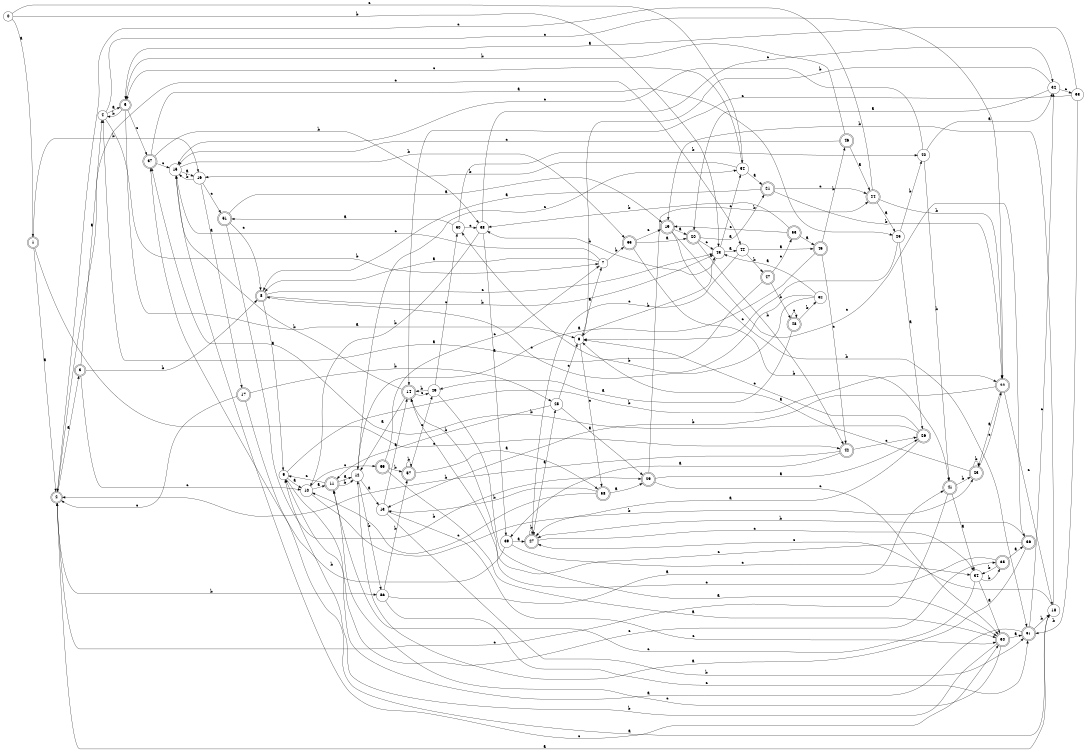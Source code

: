 digraph n48_4 {
__start0 [label="" shape="none"];

rankdir=LR;
size="8,5";

s0 [style="filled", color="black", fillcolor="white" shape="circle", label="0"];
s1 [style="rounded,filled", color="black", fillcolor="white" shape="doublecircle", label="1"];
s2 [style="rounded,filled", color="black", fillcolor="white" shape="doublecircle", label="2"];
s3 [style="rounded,filled", color="black", fillcolor="white" shape="doublecircle", label="3"];
s4 [style="filled", color="black", fillcolor="white" shape="circle", label="4"];
s5 [style="rounded,filled", color="black", fillcolor="white" shape="doublecircle", label="5"];
s6 [style="filled", color="black", fillcolor="white" shape="circle", label="6"];
s7 [style="filled", color="black", fillcolor="white" shape="circle", label="7"];
s8 [style="rounded,filled", color="black", fillcolor="white" shape="doublecircle", label="8"];
s9 [style="filled", color="black", fillcolor="white" shape="circle", label="9"];
s10 [style="filled", color="black", fillcolor="white" shape="circle", label="10"];
s11 [style="rounded,filled", color="black", fillcolor="white" shape="doublecircle", label="11"];
s12 [style="filled", color="black", fillcolor="white" shape="circle", label="12"];
s13 [style="filled", color="black", fillcolor="white" shape="circle", label="13"];
s14 [style="rounded,filled", color="black", fillcolor="white" shape="doublecircle", label="14"];
s15 [style="filled", color="black", fillcolor="white" shape="circle", label="15"];
s16 [style="filled", color="black", fillcolor="white" shape="circle", label="16"];
s17 [style="rounded,filled", color="black", fillcolor="white" shape="doublecircle", label="17"];
s18 [style="filled", color="black", fillcolor="white" shape="circle", label="18"];
s19 [style="rounded,filled", color="black", fillcolor="white" shape="doublecircle", label="19"];
s20 [style="rounded,filled", color="black", fillcolor="white" shape="doublecircle", label="20"];
s21 [style="rounded,filled", color="black", fillcolor="white" shape="doublecircle", label="21"];
s22 [style="rounded,filled", color="black", fillcolor="white" shape="doublecircle", label="22"];
s23 [style="rounded,filled", color="black", fillcolor="white" shape="doublecircle", label="23"];
s24 [style="rounded,filled", color="black", fillcolor="white" shape="doublecircle", label="24"];
s25 [style="filled", color="black", fillcolor="white" shape="circle", label="25"];
s26 [style="rounded,filled", color="black", fillcolor="white" shape="doublecircle", label="26"];
s27 [style="rounded,filled", color="black", fillcolor="white" shape="doublecircle", label="27"];
s28 [style="filled", color="black", fillcolor="white" shape="circle", label="28"];
s29 [style="rounded,filled", color="black", fillcolor="white" shape="doublecircle", label="29"];
s30 [style="rounded,filled", color="black", fillcolor="white" shape="doublecircle", label="30"];
s31 [style="rounded,filled", color="black", fillcolor="white" shape="doublecircle", label="31"];
s32 [style="filled", color="black", fillcolor="white" shape="circle", label="32"];
s33 [style="filled", color="black", fillcolor="white" shape="circle", label="33"];
s34 [style="filled", color="black", fillcolor="white" shape="circle", label="34"];
s35 [style="rounded,filled", color="black", fillcolor="white" shape="doublecircle", label="35"];
s36 [style="rounded,filled", color="black", fillcolor="white" shape="doublecircle", label="36"];
s37 [style="rounded,filled", color="black", fillcolor="white" shape="doublecircle", label="37"];
s38 [style="filled", color="black", fillcolor="white" shape="circle", label="38"];
s39 [style="filled", color="black", fillcolor="white" shape="circle", label="39"];
s40 [style="filled", color="black", fillcolor="white" shape="circle", label="40"];
s41 [style="rounded,filled", color="black", fillcolor="white" shape="doublecircle", label="41"];
s42 [style="rounded,filled", color="black", fillcolor="white" shape="doublecircle", label="42"];
s43 [style="filled", color="black", fillcolor="white" shape="circle", label="43"];
s44 [style="filled", color="black", fillcolor="white" shape="circle", label="44"];
s45 [style="rounded,filled", color="black", fillcolor="white" shape="doublecircle", label="45"];
s46 [style="rounded,filled", color="black", fillcolor="white" shape="doublecircle", label="46"];
s47 [style="rounded,filled", color="black", fillcolor="white" shape="doublecircle", label="47"];
s48 [style="rounded,filled", color="black", fillcolor="white" shape="doublecircle", label="48"];
s49 [style="filled", color="black", fillcolor="white" shape="circle", label="49"];
s50 [style="filled", color="black", fillcolor="white" shape="circle", label="50"];
s51 [style="rounded,filled", color="black", fillcolor="white" shape="doublecircle", label="51"];
s52 [style="filled", color="black", fillcolor="white" shape="circle", label="52"];
s53 [style="rounded,filled", color="black", fillcolor="white" shape="doublecircle", label="53"];
s54 [style="filled", color="black", fillcolor="white" shape="circle", label="54"];
s55 [style="rounded,filled", color="black", fillcolor="white" shape="doublecircle", label="55"];
s56 [style="filled", color="black", fillcolor="white" shape="circle", label="56"];
s57 [style="rounded,filled", color="black", fillcolor="white" shape="doublecircle", label="57"];
s58 [style="rounded,filled", color="black", fillcolor="white" shape="doublecircle", label="58"];
s59 [style="rounded,filled", color="black", fillcolor="white" shape="doublecircle", label="59"];
s0 -> s1 [label="a"];
s0 -> s43 [label="b"];
s0 -> s54 [label="c"];
s1 -> s2 [label="a"];
s1 -> s16 [label="b"];
s1 -> s42 [label="c"];
s2 -> s3 [label="a"];
s2 -> s56 [label="b"];
s2 -> s44 [label="c"];
s3 -> s4 [label="a"];
s3 -> s8 [label="b"];
s3 -> s10 [label="c"];
s4 -> s5 [label="a"];
s4 -> s7 [label="b"];
s4 -> s22 [label="c"];
s5 -> s6 [label="a"];
s5 -> s4 [label="b"];
s5 -> s37 [label="c"];
s6 -> s7 [label="a"];
s6 -> s43 [label="b"];
s6 -> s58 [label="c"];
s7 -> s8 [label="a"];
s7 -> s55 [label="b"];
s7 -> s15 [label="c"];
s8 -> s9 [label="a"];
s8 -> s43 [label="b"];
s8 -> s43 [label="c"];
s9 -> s10 [label="a"];
s9 -> s22 [label="b"];
s9 -> s35 [label="c"];
s10 -> s11 [label="a"];
s10 -> s23 [label="b"];
s10 -> s59 [label="c"];
s11 -> s12 [label="a"];
s11 -> s12 [label="b"];
s11 -> s9 [label="c"];
s12 -> s13 [label="a"];
s12 -> s56 [label="b"];
s12 -> s54 [label="c"];
s13 -> s14 [label="a"];
s13 -> s31 [label="b"];
s13 -> s30 [label="c"];
s14 -> s12 [label="a"];
s14 -> s15 [label="b"];
s14 -> s49 [label="c"];
s15 -> s16 [label="a"];
s15 -> s55 [label="b"];
s15 -> s30 [label="c"];
s16 -> s17 [label="a"];
s16 -> s15 [label="b"];
s16 -> s51 [label="c"];
s17 -> s18 [label="a"];
s17 -> s28 [label="b"];
s17 -> s2 [label="c"];
s18 -> s2 [label="a"];
s18 -> s19 [label="b"];
s18 -> s27 [label="c"];
s19 -> s20 [label="a"];
s19 -> s31 [label="b"];
s19 -> s36 [label="c"];
s20 -> s21 [label="a"];
s20 -> s42 [label="b"];
s20 -> s43 [label="c"];
s21 -> s8 [label="a"];
s21 -> s22 [label="b"];
s21 -> s24 [label="c"];
s22 -> s23 [label="a"];
s22 -> s13 [label="b"];
s22 -> s18 [label="c"];
s23 -> s6 [label="a"];
s23 -> s23 [label="b"];
s23 -> s22 [label="c"];
s24 -> s25 [label="a"];
s24 -> s22 [label="b"];
s24 -> s2 [label="c"];
s25 -> s26 [label="a"];
s25 -> s40 [label="b"];
s25 -> s6 [label="c"];
s26 -> s27 [label="a"];
s26 -> s37 [label="b"];
s26 -> s6 [label="c"];
s27 -> s28 [label="a"];
s27 -> s27 [label="b"];
s27 -> s34 [label="c"];
s28 -> s29 [label="a"];
s28 -> s11 [label="b"];
s28 -> s6 [label="c"];
s29 -> s26 [label="a"];
s29 -> s24 [label="b"];
s29 -> s30 [label="c"];
s30 -> s31 [label="a"];
s30 -> s9 [label="b"];
s30 -> s11 [label="c"];
s31 -> s9 [label="a"];
s31 -> s18 [label="b"];
s31 -> s32 [label="c"];
s32 -> s20 [label="a"];
s32 -> s6 [label="b"];
s32 -> s33 [label="c"];
s33 -> s5 [label="a"];
s33 -> s31 [label="b"];
s33 -> s14 [label="c"];
s34 -> s30 [label="a"];
s34 -> s35 [label="b"];
s34 -> s11 [label="c"];
s35 -> s36 [label="a"];
s35 -> s34 [label="b"];
s35 -> s14 [label="c"];
s36 -> s12 [label="a"];
s36 -> s27 [label="b"];
s36 -> s14 [label="c"];
s37 -> s25 [label="a"];
s37 -> s38 [label="b"];
s37 -> s15 [label="c"];
s38 -> s39 [label="a"];
s38 -> s10 [label="b"];
s38 -> s32 [label="c"];
s39 -> s27 [label="a"];
s39 -> s37 [label="b"];
s39 -> s34 [label="c"];
s40 -> s32 [label="a"];
s40 -> s41 [label="b"];
s40 -> s15 [label="c"];
s41 -> s34 [label="a"];
s41 -> s23 [label="b"];
s41 -> s2 [label="c"];
s42 -> s39 [label="a"];
s42 -> s2 [label="b"];
s42 -> s26 [label="c"];
s43 -> s44 [label="a"];
s43 -> s38 [label="b"];
s43 -> s54 [label="c"];
s44 -> s45 [label="a"];
s44 -> s47 [label="b"];
s44 -> s27 [label="c"];
s45 -> s12 [label="a"];
s45 -> s46 [label="b"];
s45 -> s42 [label="c"];
s46 -> s24 [label="a"];
s46 -> s5 [label="b"];
s46 -> s15 [label="c"];
s47 -> s4 [label="a"];
s47 -> s48 [label="b"];
s47 -> s53 [label="c"];
s48 -> s49 [label="a"];
s48 -> s52 [label="b"];
s48 -> s48 [label="c"];
s49 -> s30 [label="a"];
s49 -> s14 [label="b"];
s49 -> s50 [label="c"];
s50 -> s51 [label="a"];
s50 -> s40 [label="b"];
s50 -> s38 [label="c"];
s51 -> s19 [label="a"];
s51 -> s29 [label="b"];
s51 -> s8 [label="c"];
s52 -> s43 [label="a"];
s52 -> s50 [label="b"];
s52 -> s8 [label="c"];
s53 -> s45 [label="a"];
s53 -> s38 [label="b"];
s53 -> s19 [label="c"];
s54 -> s21 [label="a"];
s54 -> s16 [label="b"];
s54 -> s5 [label="c"];
s55 -> s20 [label="a"];
s55 -> s41 [label="b"];
s55 -> s19 [label="c"];
s56 -> s41 [label="a"];
s56 -> s57 [label="b"];
s56 -> s31 [label="c"];
s57 -> s58 [label="a"];
s57 -> s57 [label="b"];
s57 -> s49 [label="c"];
s58 -> s29 [label="a"];
s58 -> s13 [label="b"];
s58 -> s10 [label="c"];
s59 -> s30 [label="a"];
s59 -> s57 [label="b"];
s59 -> s7 [label="c"];

}